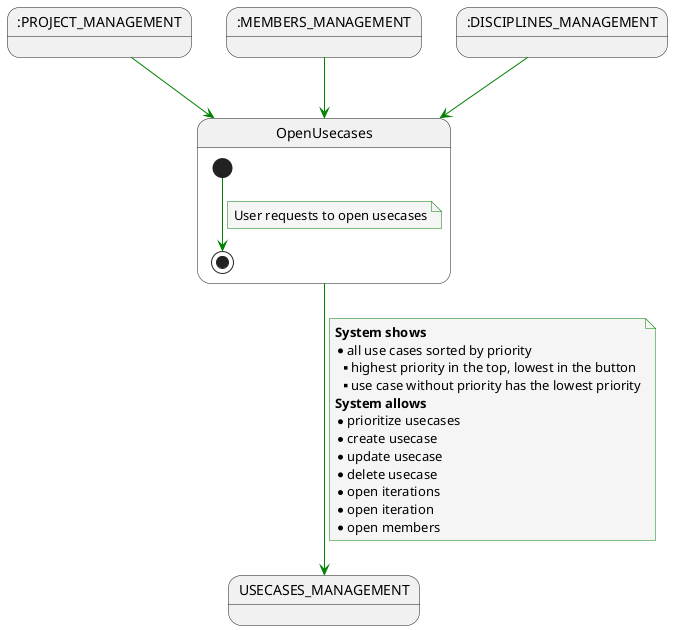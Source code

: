 @startuml
    skinparam {
        NoteBackgroundColor #whiteSmoke
        ArrowColor #green
        NoteBorderColor #green
    }
    state 0 as ":PROJECT_MANAGEMENT"
    state 2 as ":MEMBERS_MANAGEMENT"
    state 3 as ":DISCIPLINES_MANAGEMENT"

    0 --> OpenUsecases

    2 --> OpenUsecases


    3 --> OpenUsecases

state OpenUsecases{

    [*] --> [*]
        note on link
            User requests to open usecases
        end note
}

OpenUsecases --> USECASES_MANAGEMENT
    note on link
        <b>System shows</b>
        * all use cases sorted by priority
        ** highest priority in the top, lowest in the button
        ** use case without priority has the lowest priority
        <b>System allows</b>
        * prioritize usecases
        * create usecase
        * update usecase
        * delete usecase
        * open iterations
        * open iteration
        * open members
    end note

@enduml
